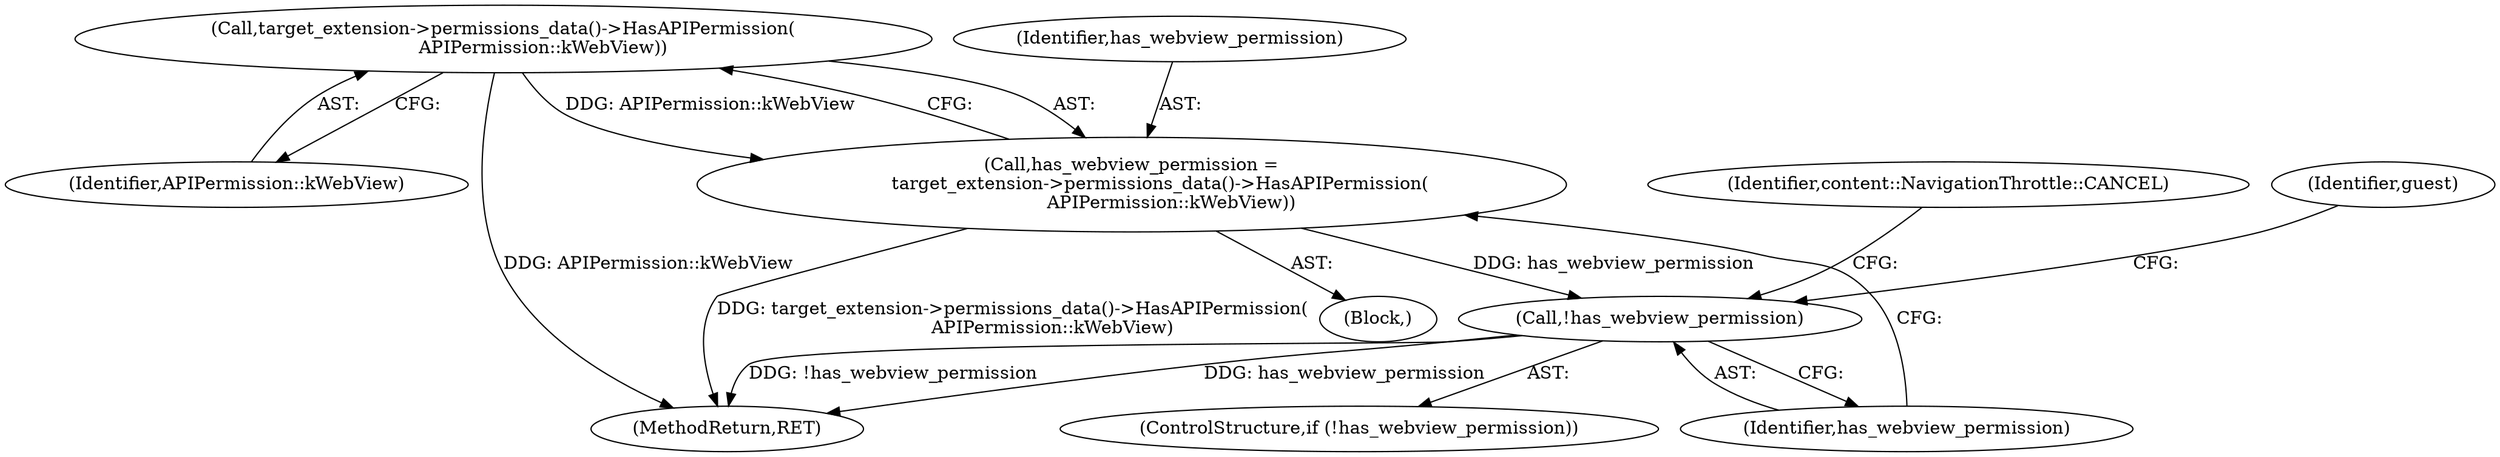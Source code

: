 digraph "1_Chrome_7614790c80996d32a28218f4d1605b0908e9ddf6@del" {
"1000209" [label="(Call,target_extension->permissions_data()->HasAPIPermission(\n              APIPermission::kWebView))"];
"1000207" [label="(Call,has_webview_permission =\n          target_extension->permissions_data()->HasAPIPermission(\n              APIPermission::kWebView))"];
"1000212" [label="(Call,!has_webview_permission)"];
"1000209" [label="(Call,target_extension->permissions_data()->HasAPIPermission(\n              APIPermission::kWebView))"];
"1000208" [label="(Identifier,has_webview_permission)"];
"1000215" [label="(Identifier,content::NavigationThrottle::CANCEL)"];
"1000210" [label="(Identifier,APIPermission::kWebView)"];
"1000213" [label="(Identifier,has_webview_permission)"];
"1000341" [label="(MethodReturn,RET)"];
"1000212" [label="(Call,!has_webview_permission)"];
"1000211" [label="(ControlStructure,if (!has_webview_permission))"];
"1000196" [label="(Block,)"];
"1000218" [label="(Identifier,guest)"];
"1000207" [label="(Call,has_webview_permission =\n          target_extension->permissions_data()->HasAPIPermission(\n              APIPermission::kWebView))"];
"1000209" -> "1000207"  [label="AST: "];
"1000209" -> "1000210"  [label="CFG: "];
"1000210" -> "1000209"  [label="AST: "];
"1000207" -> "1000209"  [label="CFG: "];
"1000209" -> "1000341"  [label="DDG: APIPermission::kWebView"];
"1000209" -> "1000207"  [label="DDG: APIPermission::kWebView"];
"1000207" -> "1000196"  [label="AST: "];
"1000208" -> "1000207"  [label="AST: "];
"1000213" -> "1000207"  [label="CFG: "];
"1000207" -> "1000341"  [label="DDG: target_extension->permissions_data()->HasAPIPermission(\n              APIPermission::kWebView)"];
"1000207" -> "1000212"  [label="DDG: has_webview_permission"];
"1000212" -> "1000211"  [label="AST: "];
"1000212" -> "1000213"  [label="CFG: "];
"1000213" -> "1000212"  [label="AST: "];
"1000215" -> "1000212"  [label="CFG: "];
"1000218" -> "1000212"  [label="CFG: "];
"1000212" -> "1000341"  [label="DDG: !has_webview_permission"];
"1000212" -> "1000341"  [label="DDG: has_webview_permission"];
}
